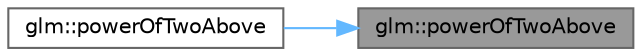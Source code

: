 digraph "glm::powerOfTwoAbove"
{
 // LATEX_PDF_SIZE
  bgcolor="transparent";
  edge [fontname=Helvetica,fontsize=10,labelfontname=Helvetica,labelfontsize=10];
  node [fontname=Helvetica,fontsize=10,shape=box,height=0.2,width=0.4];
  rankdir="RL";
  Node1 [id="Node000001",label="glm::powerOfTwoAbove",height=0.2,width=0.4,color="gray40", fillcolor="grey60", style="filled", fontcolor="black",tooltip=" "];
  Node1 -> Node2 [id="edge3_Node000001_Node000002",dir="back",color="steelblue1",style="solid",tooltip=" "];
  Node2 [id="Node000002",label="glm::powerOfTwoAbove",height=0.2,width=0.4,color="grey40", fillcolor="white", style="filled",URL="$group__gtx__bit.html#gad26991a3aead0f1c7f55749ee6bbc2c8",tooltip=" "];
}
